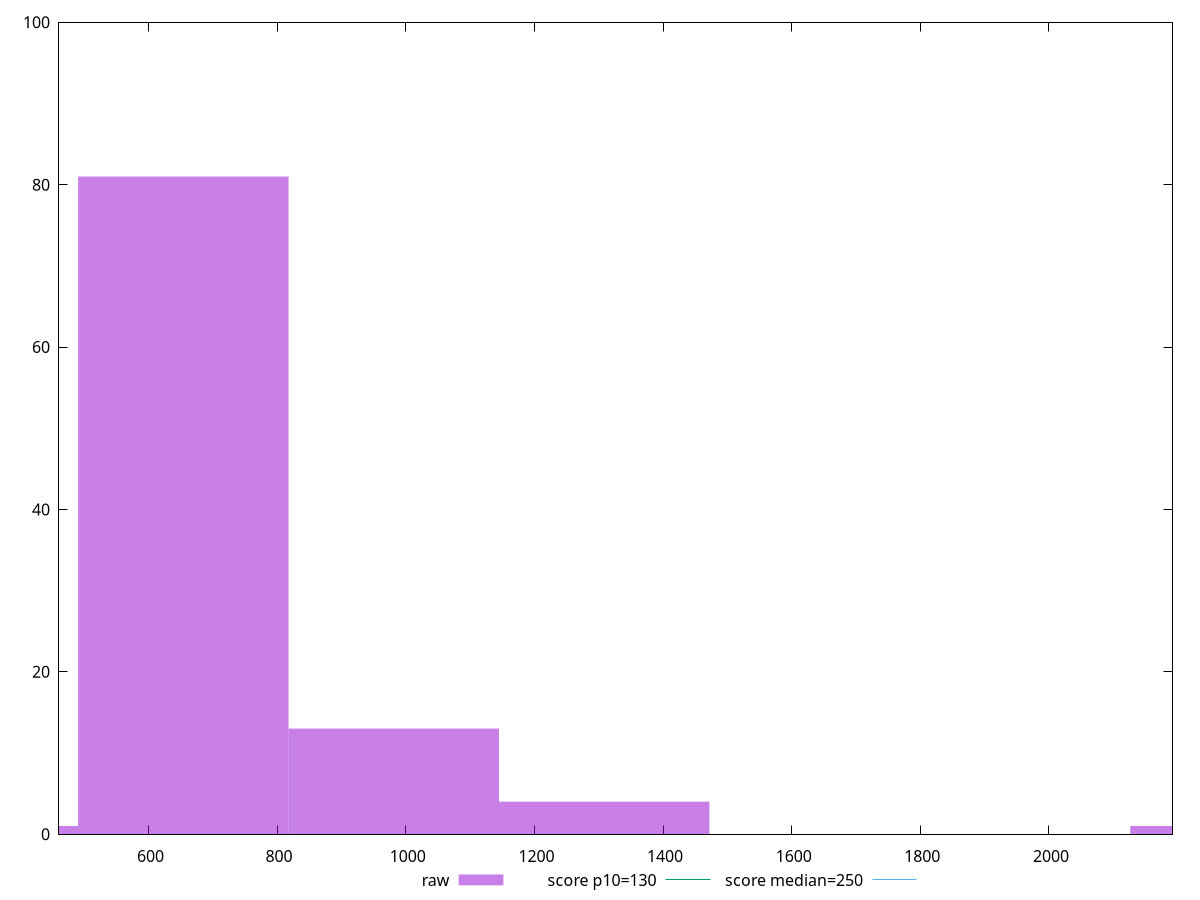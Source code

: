 reset

$raw <<EOF
654.2820014437607 81
981.423002165641 13
1308.5640028875214 4
2289.9870050531626 1
327.14100072188035 1
EOF

set key outside below
set boxwidth 327.14100072188035
set xrange [461:2191.999999999999]
set yrange [0:100]
set trange [0:100]
set style fill transparent solid 0.5 noborder

set parametric
set terminal svg size 640, 490 enhanced background rgb 'white'
set output "reports/report_00027_2021-02-24T12-40-31.850Z/max-potential-fid/samples/astro/raw/histogram.svg"

plot $raw title "raw" with boxes, \
     130,t title "score p10=130", \
     250,t title "score median=250"

reset

